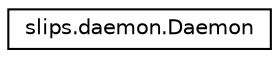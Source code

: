 digraph "Graphical Class Hierarchy"
{
 // LATEX_PDF_SIZE
  edge [fontname="Helvetica",fontsize="10",labelfontname="Helvetica",labelfontsize="10"];
  node [fontname="Helvetica",fontsize="10",shape=record];
  rankdir="LR";
  Node0 [label="slips.daemon.Daemon",height=0.2,width=0.4,color="black", fillcolor="white", style="filled",URL="$d4/da4/classslips_1_1daemon_1_1Daemon.html",tooltip=" "];
}
